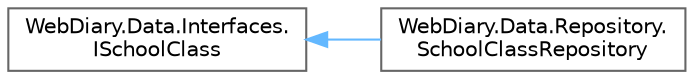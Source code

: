digraph "Graphical Class Hierarchy"
{
 // LATEX_PDF_SIZE
  bgcolor="transparent";
  edge [fontname=Helvetica,fontsize=10,labelfontname=Helvetica,labelfontsize=10];
  node [fontname=Helvetica,fontsize=10,shape=box,height=0.2,width=0.4];
  rankdir="LR";
  Node0 [id="Node000000",label="WebDiary.Data.Interfaces.\lISchoolClass",height=0.2,width=0.4,color="grey40", fillcolor="white", style="filled",URL="$interface_web_diary_1_1_data_1_1_interfaces_1_1_i_school_class.html",tooltip=" "];
  Node0 -> Node1 [id="edge60_Node000000_Node000001",dir="back",color="steelblue1",style="solid",tooltip=" "];
  Node1 [id="Node000001",label="WebDiary.Data.Repository.\lSchoolClassRepository",height=0.2,width=0.4,color="grey40", fillcolor="white", style="filled",URL="$class_web_diary_1_1_data_1_1_repository_1_1_school_class_repository.html",tooltip=" "];
}
